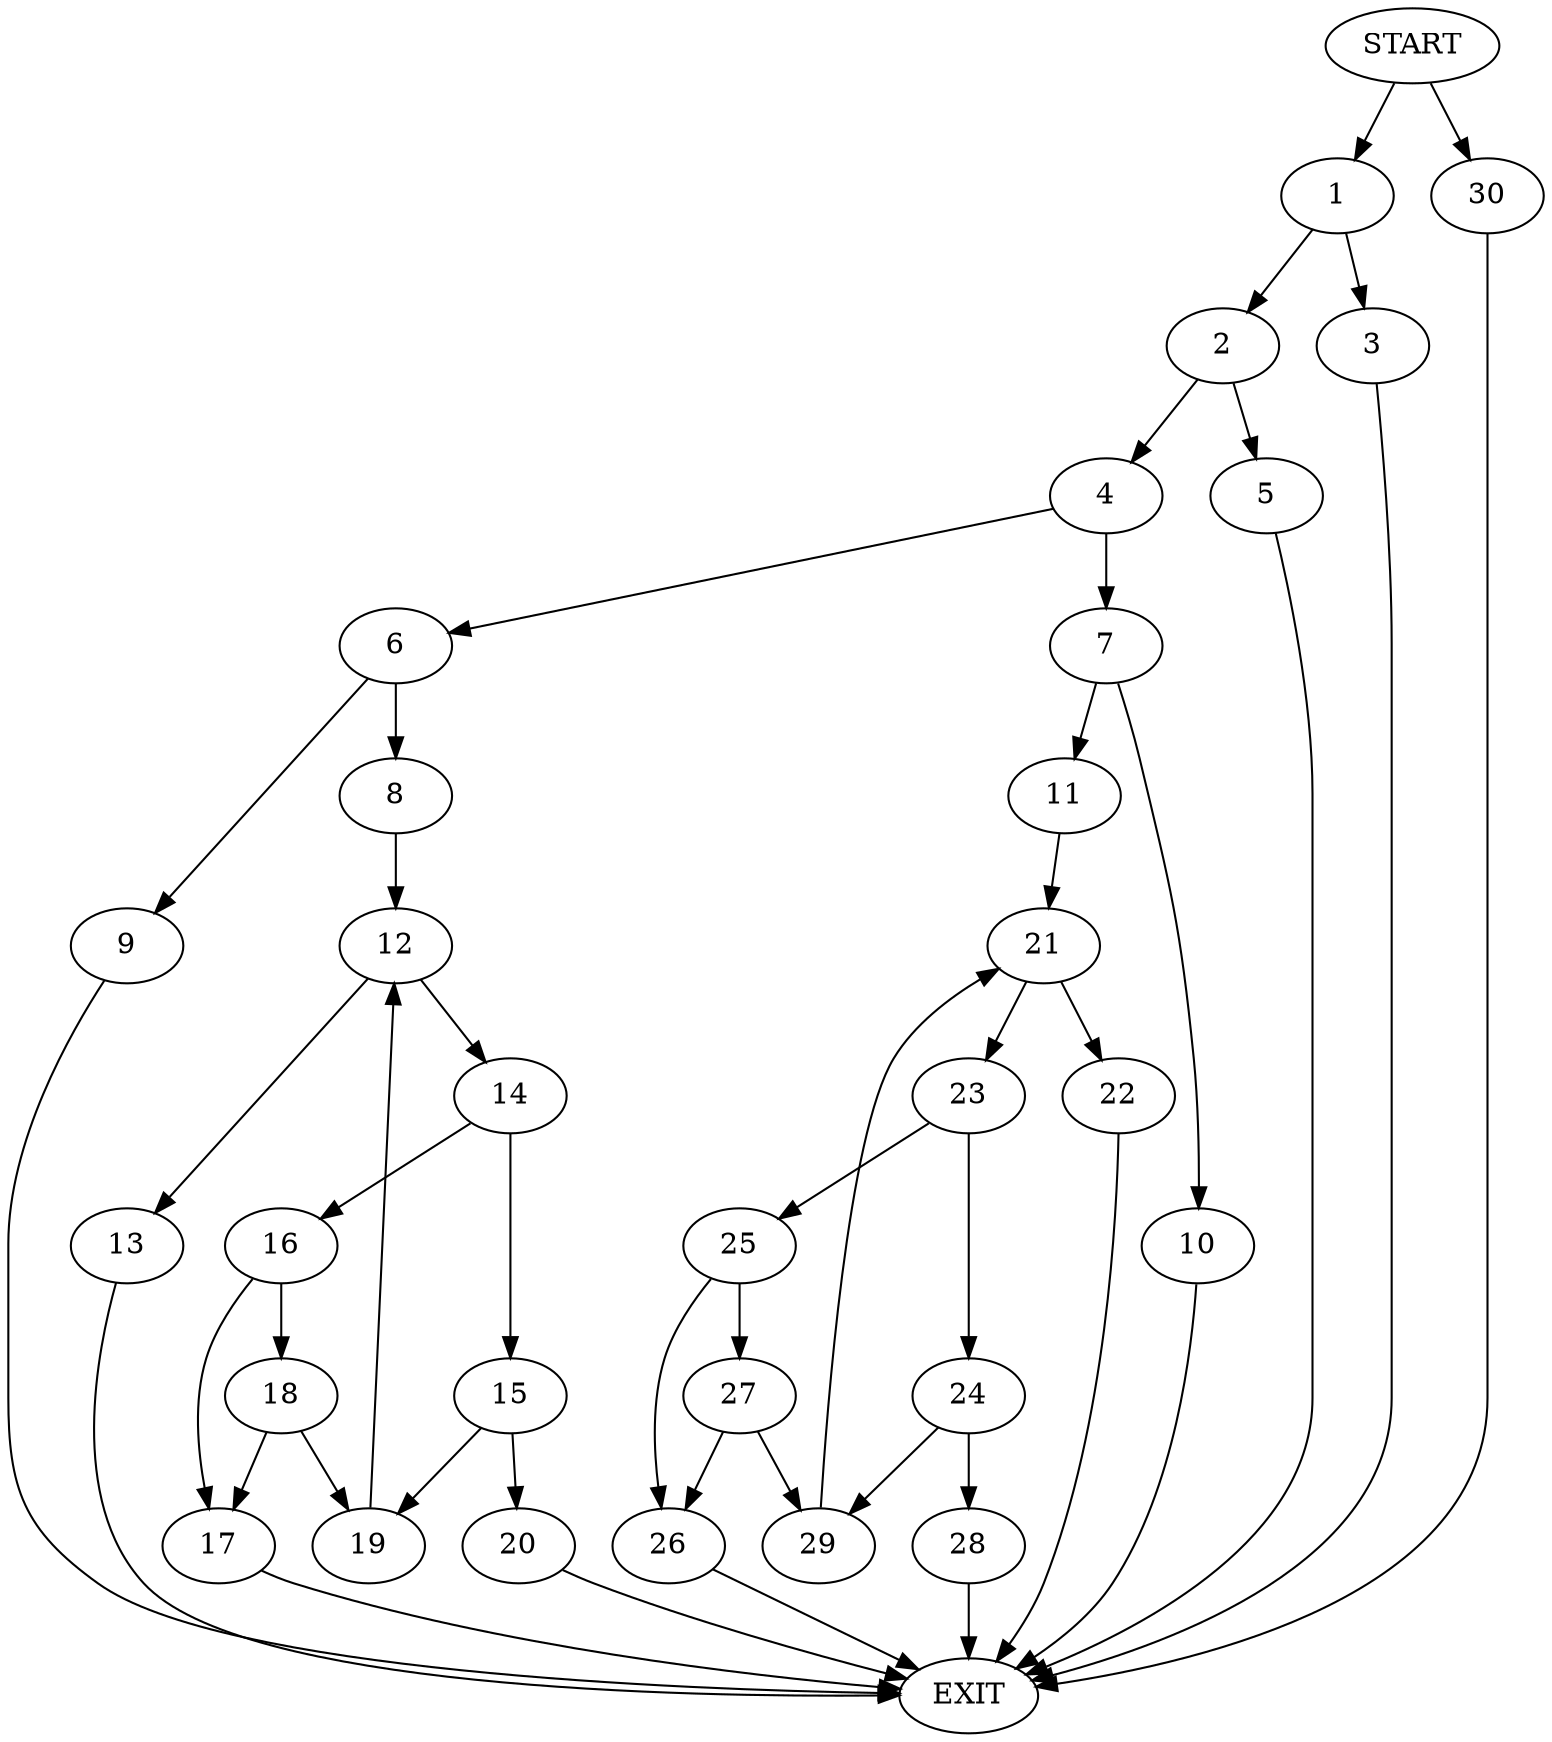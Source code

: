 digraph {
0 [label="START"]
31 [label="EXIT"]
0 -> 1
1 -> 2
1 -> 3
2 -> 4
2 -> 5
3 -> 31
4 -> 6
4 -> 7
5 -> 31
6 -> 8
6 -> 9
7 -> 10
7 -> 11
9 -> 31
8 -> 12
12 -> 13
12 -> 14
14 -> 15
14 -> 16
13 -> 31
16 -> 17
16 -> 18
15 -> 19
15 -> 20
17 -> 31
18 -> 19
18 -> 17
19 -> 12
20 -> 31
10 -> 31
11 -> 21
21 -> 22
21 -> 23
23 -> 24
23 -> 25
22 -> 31
25 -> 26
25 -> 27
24 -> 28
24 -> 29
26 -> 31
27 -> 29
27 -> 26
29 -> 21
28 -> 31
0 -> 30
30 -> 31
}
